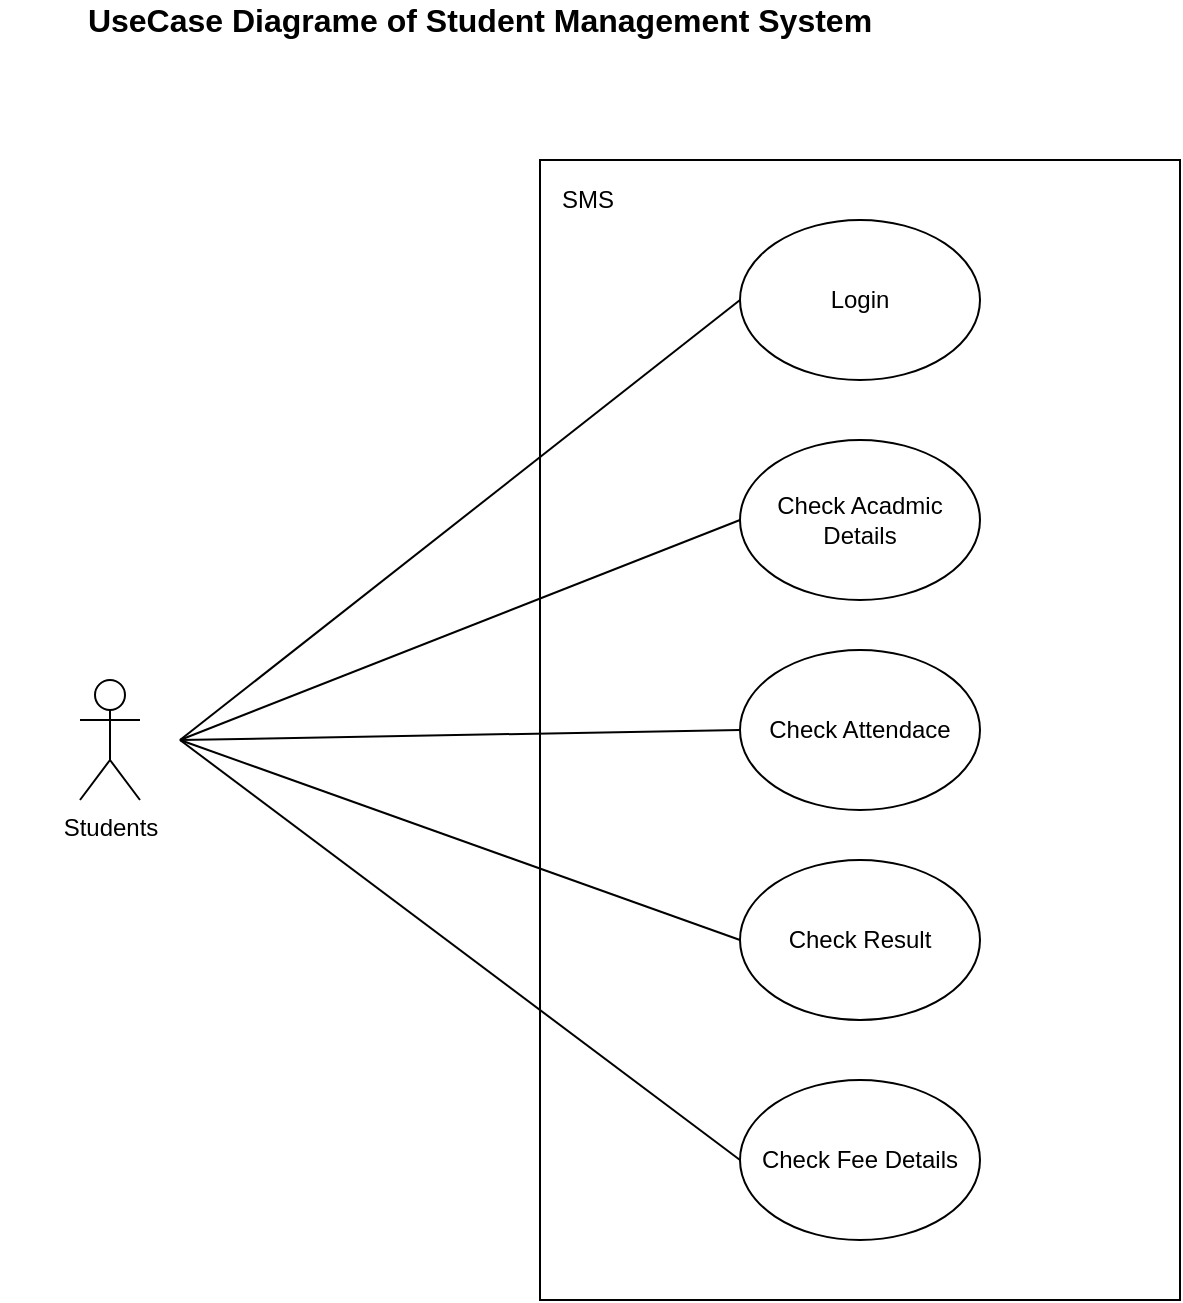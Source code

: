<mxfile version="15.3.5" type="device" pages="5"><diagram id="XlomQYVbaNhIB9aRXFnE" name="UseCase"><mxGraphModel dx="1422" dy="816" grid="1" gridSize="10" guides="1" tooltips="1" connect="1" arrows="1" fold="1" page="1" pageScale="1" pageWidth="827" pageHeight="1169" math="0" shadow="0"><root><mxCell id="0"/><mxCell id="1" parent="0"/><mxCell id="tP3ViSAQrSMuGdqW3ky5-1" value="Students" style="shape=umlActor;verticalLabelPosition=bottom;verticalAlign=top;html=1;hachureGap=4;pointerEvents=0;" vertex="1" parent="1"><mxGeometry x="140" y="460" width="30" height="60" as="geometry"/></mxCell><mxCell id="tP3ViSAQrSMuGdqW3ky5-2" value="" style="rounded=0;whiteSpace=wrap;html=1;hachureGap=4;pointerEvents=0;" vertex="1" parent="1"><mxGeometry x="370" y="200" width="320" height="570" as="geometry"/></mxCell><mxCell id="tP3ViSAQrSMuGdqW3ky5-3" value="Login" style="ellipse;whiteSpace=wrap;html=1;hachureGap=4;pointerEvents=0;" vertex="1" parent="1"><mxGeometry x="470" y="230" width="120" height="80" as="geometry"/></mxCell><mxCell id="tP3ViSAQrSMuGdqW3ky5-4" value="Check Acadmic Details" style="ellipse;whiteSpace=wrap;html=1;hachureGap=4;pointerEvents=0;" vertex="1" parent="1"><mxGeometry x="470" y="340" width="120" height="80" as="geometry"/></mxCell><mxCell id="tP3ViSAQrSMuGdqW3ky5-5" value="Check Attendace" style="ellipse;whiteSpace=wrap;html=1;hachureGap=4;pointerEvents=0;" vertex="1" parent="1"><mxGeometry x="470" y="445" width="120" height="80" as="geometry"/></mxCell><mxCell id="tP3ViSAQrSMuGdqW3ky5-6" value="Check Result" style="ellipse;whiteSpace=wrap;html=1;hachureGap=4;pointerEvents=0;" vertex="1" parent="1"><mxGeometry x="470" y="550" width="120" height="80" as="geometry"/></mxCell><mxCell id="tP3ViSAQrSMuGdqW3ky5-7" value="Check Fee Details" style="ellipse;whiteSpace=wrap;html=1;hachureGap=4;pointerEvents=0;" vertex="1" parent="1"><mxGeometry x="470" y="660" width="120" height="80" as="geometry"/></mxCell><mxCell id="tP3ViSAQrSMuGdqW3ky5-8" value="" style="endArrow=none;html=1;startSize=14;endSize=14;sourcePerimeterSpacing=8;targetPerimeterSpacing=8;entryX=0;entryY=0.5;entryDx=0;entryDy=0;" edge="1" parent="1" target="tP3ViSAQrSMuGdqW3ky5-5"><mxGeometry width="50" height="50" relative="1" as="geometry"><mxPoint x="190" y="490" as="sourcePoint"/><mxPoint x="440" y="520" as="targetPoint"/></mxGeometry></mxCell><mxCell id="tP3ViSAQrSMuGdqW3ky5-9" value="" style="endArrow=none;html=1;startSize=14;endSize=14;sourcePerimeterSpacing=8;targetPerimeterSpacing=8;entryX=0;entryY=0.5;entryDx=0;entryDy=0;" edge="1" parent="1" target="tP3ViSAQrSMuGdqW3ky5-6"><mxGeometry width="50" height="50" relative="1" as="geometry"><mxPoint x="190" y="490" as="sourcePoint"/><mxPoint x="480" y="495" as="targetPoint"/></mxGeometry></mxCell><mxCell id="tP3ViSAQrSMuGdqW3ky5-10" value="" style="endArrow=none;html=1;startSize=14;endSize=14;sourcePerimeterSpacing=8;targetPerimeterSpacing=8;entryX=0;entryY=0.5;entryDx=0;entryDy=0;" edge="1" parent="1" target="tP3ViSAQrSMuGdqW3ky5-7"><mxGeometry width="50" height="50" relative="1" as="geometry"><mxPoint x="190" y="490" as="sourcePoint"/><mxPoint x="480" y="600" as="targetPoint"/></mxGeometry></mxCell><mxCell id="tP3ViSAQrSMuGdqW3ky5-11" value="" style="endArrow=none;html=1;startSize=14;endSize=14;sourcePerimeterSpacing=8;targetPerimeterSpacing=8;entryX=0;entryY=0.5;entryDx=0;entryDy=0;" edge="1" parent="1" target="tP3ViSAQrSMuGdqW3ky5-3"><mxGeometry width="50" height="50" relative="1" as="geometry"><mxPoint x="190" y="490" as="sourcePoint"/><mxPoint x="440" y="520" as="targetPoint"/></mxGeometry></mxCell><mxCell id="tP3ViSAQrSMuGdqW3ky5-12" value="" style="endArrow=none;html=1;startSize=14;endSize=14;sourcePerimeterSpacing=8;targetPerimeterSpacing=8;entryX=0;entryY=0.5;entryDx=0;entryDy=0;" edge="1" parent="1" target="tP3ViSAQrSMuGdqW3ky5-4"><mxGeometry width="50" height="50" relative="1" as="geometry"><mxPoint x="190" y="490" as="sourcePoint"/><mxPoint x="440" y="520" as="targetPoint"/></mxGeometry></mxCell><mxCell id="tP3ViSAQrSMuGdqW3ky5-13" value="SMS" style="text;html=1;strokeColor=none;fillColor=none;align=center;verticalAlign=middle;whiteSpace=wrap;rounded=0;hachureGap=4;pointerEvents=0;" vertex="1" parent="1"><mxGeometry x="374" y="210" width="40" height="20" as="geometry"/></mxCell><mxCell id="tP3ViSAQrSMuGdqW3ky5-14" value="&lt;b&gt;&lt;font style=&quot;font-size: 16px&quot;&gt;UseCase Diagrame of Student Management System&lt;/font&gt;&lt;/b&gt;" style="text;html=1;strokeColor=none;fillColor=none;align=center;verticalAlign=middle;whiteSpace=wrap;rounded=0;hachureGap=4;pointerEvents=0;" vertex="1" parent="1"><mxGeometry x="100" y="120" width="480" height="20" as="geometry"/></mxCell></root></mxGraphModel></diagram><diagram id="_LX9GUpSHcWpCoIZKACL" name="Activity"><mxGraphModel dx="1422" dy="816" grid="1" gridSize="10" guides="1" tooltips="1" connect="1" arrows="1" fold="1" page="1" pageScale="1" pageWidth="827" pageHeight="1169" math="0" shadow="0"><root><mxCell id="_tXn5Nis1qM47YCm-w3l-0"/><mxCell id="_tXn5Nis1qM47YCm-w3l-1" parent="_tXn5Nis1qM47YCm-w3l-0"/><mxCell id="_tXn5Nis1qM47YCm-w3l-2" value="&lt;b&gt;&lt;font style=&quot;font-size: 15px&quot;&gt;Activity Diagram of Student Mangement System&lt;/font&gt;&lt;/b&gt;" style="text;html=1;strokeColor=none;fillColor=none;align=center;verticalAlign=middle;whiteSpace=wrap;rounded=0;hachureGap=4;pointerEvents=0;" vertex="1" parent="_tXn5Nis1qM47YCm-w3l-1"><mxGeometry x="210" y="30" width="380" height="20" as="geometry"/></mxCell><mxCell id="_tXn5Nis1qM47YCm-w3l-24" style="edgeStyle=none;curved=1;rounded=0;orthogonalLoop=1;jettySize=auto;html=1;entryX=0;entryY=0.5;entryDx=0;entryDy=0;endArrow=open;startSize=14;endSize=14;sourcePerimeterSpacing=8;targetPerimeterSpacing=8;strokeWidth=2;" edge="1" parent="_tXn5Nis1qM47YCm-w3l-1" source="_tXn5Nis1qM47YCm-w3l-20" target="_tXn5Nis1qM47YCm-w3l-23"><mxGeometry relative="1" as="geometry"/></mxCell><mxCell id="_tXn5Nis1qM47YCm-w3l-20" value="" style="shape=ellipse;html=1;dashed=0;whitespace=wrap;aspect=fixed;strokeWidth=5;perimeter=ellipsePerimeter;hachureGap=4;pointerEvents=0;fillColor=#000000;gradientColor=none;gradientDirection=radial;" vertex="1" parent="_tXn5Nis1qM47YCm-w3l-1"><mxGeometry x="230" y="90" width="60" height="60" as="geometry"/></mxCell><mxCell id="_tXn5Nis1qM47YCm-w3l-21" value="Start" style="text;html=1;strokeColor=none;fillColor=none;align=center;verticalAlign=middle;whiteSpace=wrap;rounded=0;hachureGap=4;pointerEvents=0;" vertex="1" parent="_tXn5Nis1qM47YCm-w3l-1"><mxGeometry x="240" y="160" width="40" height="20" as="geometry"/></mxCell><mxCell id="_tXn5Nis1qM47YCm-w3l-25" style="edgeStyle=none;curved=1;rounded=0;orthogonalLoop=1;jettySize=auto;html=1;endArrow=open;startSize=14;endSize=14;sourcePerimeterSpacing=8;targetPerimeterSpacing=8;strokeWidth=2;" edge="1" parent="_tXn5Nis1qM47YCm-w3l-1" source="_tXn5Nis1qM47YCm-w3l-23"><mxGeometry relative="1" as="geometry"><mxPoint x="450" y="200" as="targetPoint"/></mxGeometry></mxCell><mxCell id="_tXn5Nis1qM47YCm-w3l-23" value="Login" style="html=1;align=center;verticalAlign=top;rounded=1;absoluteArcSize=1;arcSize=10;dashed=0;hachureGap=4;pointerEvents=0;strokeWidth=2;fillColor=#FFFFFF;gradientColor=none;gradientDirection=radial;" vertex="1" parent="_tXn5Nis1qM47YCm-w3l-1"><mxGeometry x="390" y="105" width="120" height="30" as="geometry"/></mxCell><mxCell id="_tXn5Nis1qM47YCm-w3l-27" style="edgeStyle=none;rounded=0;orthogonalLoop=1;jettySize=auto;html=1;endArrow=open;sourcePerimeterSpacing=8;targetPerimeterSpacing=8;strokeWidth=2;entryX=1;entryY=0.5;entryDx=0;entryDy=0;" edge="1" parent="_tXn5Nis1qM47YCm-w3l-1" source="_tXn5Nis1qM47YCm-w3l-26" target="_tXn5Nis1qM47YCm-w3l-23"><mxGeometry relative="1" as="geometry"><mxPoint x="640" y="260" as="targetPoint"/><Array as="points"><mxPoint x="640" y="265"/><mxPoint x="640" y="120"/></Array></mxGeometry></mxCell><mxCell id="_tXn5Nis1qM47YCm-w3l-29" style="edgeStyle=none;rounded=0;orthogonalLoop=1;jettySize=auto;html=1;endArrow=open;sourcePerimeterSpacing=8;targetPerimeterSpacing=8;strokeWidth=2;" edge="1" parent="_tXn5Nis1qM47YCm-w3l-1" source="_tXn5Nis1qM47YCm-w3l-26"><mxGeometry relative="1" as="geometry"><mxPoint x="450" y="400" as="targetPoint"/></mxGeometry></mxCell><mxCell id="_tXn5Nis1qM47YCm-w3l-26" value="Check Credentials" style="rhombus;whiteSpace=wrap;html=1;hachureGap=4;pointerEvents=0;strokeWidth=2;fillColor=#FFFFFF;gradientColor=none;gradientDirection=radial;" vertex="1" parent="_tXn5Nis1qM47YCm-w3l-1"><mxGeometry x="380" y="200" width="140" height="130" as="geometry"/></mxCell><mxCell id="_tXn5Nis1qM47YCm-w3l-28" value="Invalid" style="text;html=1;strokeColor=none;fillColor=none;align=center;verticalAlign=middle;whiteSpace=wrap;rounded=0;hachureGap=4;pointerEvents=0;" vertex="1" parent="_tXn5Nis1qM47YCm-w3l-1"><mxGeometry x="560" y="240" width="40" height="20" as="geometry"/></mxCell><mxCell id="_tXn5Nis1qM47YCm-w3l-30" value="Valid" style="text;html=1;strokeColor=none;fillColor=none;align=center;verticalAlign=middle;whiteSpace=wrap;rounded=0;hachureGap=4;pointerEvents=0;" vertex="1" parent="_tXn5Nis1qM47YCm-w3l-1"><mxGeometry x="450" y="350" width="40" height="20" as="geometry"/></mxCell><mxCell id="_tXn5Nis1qM47YCm-w3l-40" value="" style="html=1;points=[];perimeter=orthogonalPerimeter;fillColor=#000000;strokeColor=none;hachureGap=4;pointerEvents=0;rotation=90;" vertex="1" parent="_tXn5Nis1qM47YCm-w3l-1"><mxGeometry x="401.11" y="55.48" width="8.75" height="697.81" as="geometry"/></mxCell><mxCell id="pEF4UOp6dFWa7Y4KGy-u-14" style="edgeStyle=none;rounded=0;orthogonalLoop=1;jettySize=auto;html=1;entryX=-0.289;entryY=0.942;entryDx=0;entryDy=0;entryPerimeter=0;endArrow=open;sourcePerimeterSpacing=8;targetPerimeterSpacing=8;strokeWidth=2;" edge="1" parent="_tXn5Nis1qM47YCm-w3l-1" source="_tXn5Nis1qM47YCm-w3l-43" target="pEF4UOp6dFWa7Y4KGy-u-9"><mxGeometry relative="1" as="geometry"/></mxCell><mxCell id="_tXn5Nis1qM47YCm-w3l-43" value="View Attendace" style="html=1;align=center;verticalAlign=top;rounded=1;absoluteArcSize=1;arcSize=10;dashed=0;hachureGap=4;pointerEvents=0;strokeWidth=2;fillColor=#FFFFFF;gradientColor=none;gradientDirection=radial;" vertex="1" parent="_tXn5Nis1qM47YCm-w3l-1"><mxGeometry x="30" y="490" width="140" height="40" as="geometry"/></mxCell><mxCell id="pEF4UOp6dFWa7Y4KGy-u-15" style="edgeStyle=none;rounded=0;orthogonalLoop=1;jettySize=auto;html=1;entryX=-0.403;entryY=0.637;entryDx=0;entryDy=0;entryPerimeter=0;endArrow=open;sourcePerimeterSpacing=8;targetPerimeterSpacing=8;strokeWidth=2;" edge="1" parent="_tXn5Nis1qM47YCm-w3l-1" source="_tXn5Nis1qM47YCm-w3l-44" target="pEF4UOp6dFWa7Y4KGy-u-9"><mxGeometry relative="1" as="geometry"/></mxCell><mxCell id="_tXn5Nis1qM47YCm-w3l-44" value="Check Result" style="html=1;align=center;verticalAlign=top;rounded=1;absoluteArcSize=1;arcSize=10;dashed=0;hachureGap=4;pointerEvents=0;strokeWidth=2;fillColor=#FFFFFF;gradientColor=none;gradientDirection=radial;" vertex="1" parent="_tXn5Nis1qM47YCm-w3l-1"><mxGeometry x="240" y="490" width="140" height="40" as="geometry"/></mxCell><mxCell id="pEF4UOp6dFWa7Y4KGy-u-11" style="edgeStyle=none;rounded=0;orthogonalLoop=1;jettySize=auto;html=1;entryX=0.168;entryY=0.307;entryDx=0;entryDy=0;entryPerimeter=0;endArrow=open;sourcePerimeterSpacing=8;targetPerimeterSpacing=8;strokeWidth=2;" edge="1" parent="_tXn5Nis1qM47YCm-w3l-1" source="_tXn5Nis1qM47YCm-w3l-45" target="pEF4UOp6dFWa7Y4KGy-u-9"><mxGeometry relative="1" as="geometry"/></mxCell><mxCell id="_tXn5Nis1qM47YCm-w3l-45" value="View Acadmic Details" style="html=1;align=center;verticalAlign=top;rounded=1;absoluteArcSize=1;arcSize=10;dashed=0;hachureGap=4;pointerEvents=0;strokeWidth=2;fillColor=#FFFFFF;gradientColor=none;gradientDirection=radial;" vertex="1" parent="_tXn5Nis1qM47YCm-w3l-1"><mxGeometry x="470" y="490" width="140" height="40" as="geometry"/></mxCell><mxCell id="pEF4UOp6dFWa7Y4KGy-u-0" style="edgeStyle=none;rounded=0;orthogonalLoop=1;jettySize=auto;html=1;endArrow=open;sourcePerimeterSpacing=8;targetPerimeterSpacing=8;strokeWidth=2;" edge="1" parent="_tXn5Nis1qM47YCm-w3l-1" source="_tXn5Nis1qM47YCm-w3l-46"><mxGeometry relative="1" as="geometry"><mxPoint x="740" y="590" as="targetPoint"/></mxGeometry></mxCell><mxCell id="_tXn5Nis1qM47YCm-w3l-46" value="Apply Leave" style="html=1;align=center;verticalAlign=top;rounded=1;absoluteArcSize=1;arcSize=10;dashed=0;hachureGap=4;pointerEvents=0;strokeWidth=2;fillColor=#FFFFFF;gradientColor=none;gradientDirection=radial;" vertex="1" parent="_tXn5Nis1qM47YCm-w3l-1"><mxGeometry x="670" y="490" width="140" height="40" as="geometry"/></mxCell><mxCell id="_tXn5Nis1qM47YCm-w3l-47" value="" style="endArrow=classic;html=1;sourcePerimeterSpacing=8;targetPerimeterSpacing=8;strokeWidth=2;" edge="1" parent="_tXn5Nis1qM47YCm-w3l-1" source="_tXn5Nis1qM47YCm-w3l-40"><mxGeometry width="50" height="50" relative="1" as="geometry"><mxPoint x="90" y="430" as="sourcePoint"/><mxPoint x="100" y="490" as="targetPoint"/></mxGeometry></mxCell><mxCell id="_tXn5Nis1qM47YCm-w3l-48" value="" style="endArrow=classic;html=1;sourcePerimeterSpacing=8;targetPerimeterSpacing=8;strokeWidth=2;" edge="1" parent="_tXn5Nis1qM47YCm-w3l-1"><mxGeometry width="50" height="50" relative="1" as="geometry"><mxPoint x="539.5" y="416.76" as="sourcePoint"/><mxPoint x="539.5" y="490" as="targetPoint"/></mxGeometry></mxCell><mxCell id="_tXn5Nis1qM47YCm-w3l-49" value="" style="endArrow=classic;html=1;sourcePerimeterSpacing=8;targetPerimeterSpacing=8;strokeWidth=2;" edge="1" parent="_tXn5Nis1qM47YCm-w3l-1"><mxGeometry width="50" height="50" relative="1" as="geometry"><mxPoint x="309.5" y="416.76" as="sourcePoint"/><mxPoint x="309.5" y="490" as="targetPoint"/></mxGeometry></mxCell><mxCell id="_tXn5Nis1qM47YCm-w3l-50" value="" style="endArrow=classic;html=1;sourcePerimeterSpacing=8;targetPerimeterSpacing=8;strokeWidth=2;" edge="1" parent="_tXn5Nis1qM47YCm-w3l-1"><mxGeometry width="50" height="50" relative="1" as="geometry"><mxPoint x="739.5" y="416.76" as="sourcePoint"/><mxPoint x="739.5" y="490" as="targetPoint"/></mxGeometry></mxCell><mxCell id="pEF4UOp6dFWa7Y4KGy-u-10" style="edgeStyle=none;rounded=0;orthogonalLoop=1;jettySize=auto;html=1;entryX=0.168;entryY=0.022;entryDx=0;entryDy=0;entryPerimeter=0;endArrow=open;sourcePerimeterSpacing=8;targetPerimeterSpacing=8;strokeWidth=2;" edge="1" parent="_tXn5Nis1qM47YCm-w3l-1" source="pEF4UOp6dFWa7Y4KGy-u-1" target="pEF4UOp6dFWa7Y4KGy-u-9"><mxGeometry relative="1" as="geometry"/></mxCell><mxCell id="pEF4UOp6dFWa7Y4KGy-u-1" value="Check Leave Status" style="html=1;align=center;verticalAlign=top;rounded=1;absoluteArcSize=1;arcSize=10;dashed=0;hachureGap=4;pointerEvents=0;strokeWidth=2;fillColor=#FFFFFF;gradientColor=none;gradientDirection=radial;" vertex="1" parent="_tXn5Nis1qM47YCm-w3l-1"><mxGeometry x="670" y="590" width="140" height="40" as="geometry"/></mxCell><mxCell id="pEF4UOp6dFWa7Y4KGy-u-6" style="edgeStyle=none;rounded=0;orthogonalLoop=1;jettySize=auto;html=1;entryX=0.5;entryY=0;entryDx=0;entryDy=0;endArrow=open;sourcePerimeterSpacing=8;targetPerimeterSpacing=8;strokeWidth=2;" edge="1" parent="_tXn5Nis1qM47YCm-w3l-1" source="pEF4UOp6dFWa7Y4KGy-u-3" target="pEF4UOp6dFWa7Y4KGy-u-5"><mxGeometry relative="1" as="geometry"/></mxCell><mxCell id="pEF4UOp6dFWa7Y4KGy-u-3" value="Complain" style="html=1;align=center;verticalAlign=top;rounded=1;absoluteArcSize=1;arcSize=10;dashed=0;hachureGap=4;pointerEvents=0;strokeWidth=2;fillColor=#FFFFFF;gradientColor=none;gradientDirection=radial;" vertex="1" parent="_tXn5Nis1qM47YCm-w3l-1"><mxGeometry x="370" y="560" width="140" height="40" as="geometry"/></mxCell><mxCell id="pEF4UOp6dFWa7Y4KGy-u-4" value="" style="endArrow=classic;html=1;sourcePerimeterSpacing=8;targetPerimeterSpacing=8;strokeWidth=2;" edge="1" parent="_tXn5Nis1qM47YCm-w3l-1"><mxGeometry width="50" height="50" relative="1" as="geometry"><mxPoint x="440" y="410" as="sourcePoint"/><mxPoint x="439.5" y="560" as="targetPoint"/></mxGeometry></mxCell><mxCell id="pEF4UOp6dFWa7Y4KGy-u-13" style="edgeStyle=none;rounded=0;orthogonalLoop=1;jettySize=auto;html=1;endArrow=open;sourcePerimeterSpacing=8;targetPerimeterSpacing=8;strokeWidth=2;entryX=-0.518;entryY=0.452;entryDx=0;entryDy=0;entryPerimeter=0;" edge="1" parent="_tXn5Nis1qM47YCm-w3l-1" source="pEF4UOp6dFWa7Y4KGy-u-5" target="pEF4UOp6dFWa7Y4KGy-u-9"><mxGeometry relative="1" as="geometry"/></mxCell><mxCell id="pEF4UOp6dFWa7Y4KGy-u-5" value="Check Complain Status" style="html=1;align=center;verticalAlign=top;rounded=1;absoluteArcSize=1;arcSize=10;dashed=0;hachureGap=4;pointerEvents=0;strokeWidth=2;fillColor=#FFFFFF;gradientColor=none;gradientDirection=radial;" vertex="1" parent="_tXn5Nis1qM47YCm-w3l-1"><mxGeometry x="370" y="640" width="140" height="40" as="geometry"/></mxCell><mxCell id="pEF4UOp6dFWa7Y4KGy-u-16" style="edgeStyle=none;rounded=0;orthogonalLoop=1;jettySize=auto;html=1;endArrow=open;sourcePerimeterSpacing=8;targetPerimeterSpacing=8;strokeWidth=2;" edge="1" parent="_tXn5Nis1qM47YCm-w3l-1" source="pEF4UOp6dFWa7Y4KGy-u-9"><mxGeometry relative="1" as="geometry"><mxPoint x="405.485" y="850" as="targetPoint"/></mxGeometry></mxCell><mxCell id="pEF4UOp6dFWa7Y4KGy-u-9" value="" style="html=1;points=[];perimeter=orthogonalPerimeter;fillColor=#000000;strokeColor=none;hachureGap=4;pointerEvents=0;rotation=90;" vertex="1" parent="_tXn5Nis1qM47YCm-w3l-1"><mxGeometry x="401.11" y="410" width="8.75" height="697.81" as="geometry"/></mxCell><mxCell id="pEF4UOp6dFWa7Y4KGy-u-18" style="edgeStyle=none;rounded=0;orthogonalLoop=1;jettySize=auto;html=1;endArrow=open;sourcePerimeterSpacing=8;targetPerimeterSpacing=8;strokeWidth=2;" edge="1" parent="_tXn5Nis1qM47YCm-w3l-1" source="pEF4UOp6dFWa7Y4KGy-u-17"><mxGeometry relative="1" as="geometry"><mxPoint x="405.49" y="950" as="targetPoint"/></mxGeometry></mxCell><mxCell id="pEF4UOp6dFWa7Y4KGy-u-17" value="Logout" style="html=1;align=center;verticalAlign=top;rounded=1;absoluteArcSize=1;arcSize=10;dashed=0;hachureGap=4;pointerEvents=0;strokeWidth=2;fillColor=#FFFFFF;gradientColor=none;gradientDirection=radial;" vertex="1" parent="_tXn5Nis1qM47YCm-w3l-1"><mxGeometry x="335.49" y="850" width="140" height="40" as="geometry"/></mxCell><mxCell id="pEF4UOp6dFWa7Y4KGy-u-19" value="" style="ellipse;html=1;shape=endState;fillColor=#000000;strokeColor=#000000;hachureGap=4;pointerEvents=0;" vertex="1" parent="_tXn5Nis1qM47YCm-w3l-1"><mxGeometry x="370" y="950" width="70" height="70" as="geometry"/></mxCell><mxCell id="pEF4UOp6dFWa7Y4KGy-u-20" value="END" style="text;html=1;strokeColor=none;fillColor=none;align=center;verticalAlign=middle;whiteSpace=wrap;rounded=0;hachureGap=4;pointerEvents=0;" vertex="1" parent="_tXn5Nis1qM47YCm-w3l-1"><mxGeometry x="385.49" y="1030" width="40" height="20" as="geometry"/></mxCell></root></mxGraphModel></diagram><diagram id="bSNtBZ5DgcBnNfjZO1TJ" name="Class"><mxGraphModel dx="1497" dy="859" grid="1" gridSize="10" guides="1" tooltips="1" connect="1" arrows="1" fold="1" page="1" pageScale="1" pageWidth="1169" pageHeight="827" math="0" shadow="0"><root><mxCell id="0lJFjhC4UNbr6McJSSHr-0"/><mxCell id="0lJFjhC4UNbr6McJSSHr-1" parent="0lJFjhC4UNbr6McJSSHr-0"/><mxCell id="4aO3_w1DqB-VNPrBm2tb-3" value="User" style="swimlane;fontStyle=1;align=center;verticalAlign=top;childLayout=stackLayout;horizontal=1;startSize=26;horizontalStack=0;resizeParent=1;resizeParentMax=0;resizeLast=0;collapsible=1;marginBottom=0;hachureGap=4;pointerEvents=0;strokeWidth=2;fillColor=#FFFFFF;gradientColor=none;gradientDirection=radial;" vertex="1" parent="0lJFjhC4UNbr6McJSSHr-1"><mxGeometry x="490" y="110" width="180" height="134" as="geometry"/></mxCell><mxCell id="4aO3_w1DqB-VNPrBm2tb-4" value="- Username: string&#10;- Password: string&#10;- loginresult: string" style="text;strokeColor=none;fillColor=none;align=left;verticalAlign=top;spacingLeft=4;spacingRight=4;overflow=hidden;rotatable=0;points=[[0,0.5],[1,0.5]];portConstraint=eastwest;" vertex="1" parent="4aO3_w1DqB-VNPrBm2tb-3"><mxGeometry y="26" width="180" height="64" as="geometry"/></mxCell><mxCell id="4aO3_w1DqB-VNPrBm2tb-5" value="" style="line;strokeWidth=1;fillColor=none;align=left;verticalAlign=middle;spacingTop=-1;spacingLeft=3;spacingRight=3;rotatable=0;labelPosition=right;points=[];portConstraint=eastwest;" vertex="1" parent="4aO3_w1DqB-VNPrBm2tb-3"><mxGeometry y="90" width="180" height="8" as="geometry"/></mxCell><mxCell id="4aO3_w1DqB-VNPrBm2tb-6" value="+ loginstatus(): bool" style="text;strokeColor=none;fillColor=none;align=left;verticalAlign=top;spacingLeft=4;spacingRight=4;overflow=hidden;rotatable=0;points=[[0,0.5],[1,0.5]];portConstraint=eastwest;" vertex="1" parent="4aO3_w1DqB-VNPrBm2tb-3"><mxGeometry y="98" width="180" height="36" as="geometry"/></mxCell><mxCell id="4aO3_w1DqB-VNPrBm2tb-16" style="edgeStyle=none;rounded=0;orthogonalLoop=1;jettySize=auto;html=1;entryX=1;entryY=0.082;entryDx=0;entryDy=0;endArrow=open;sourcePerimeterSpacing=8;targetPerimeterSpacing=8;strokeWidth=2;entryPerimeter=0;" edge="1" parent="0lJFjhC4UNbr6McJSSHr-1" source="4aO3_w1DqB-VNPrBm2tb-7" target="4aO3_w1DqB-VNPrBm2tb-3"><mxGeometry relative="1" as="geometry"><Array as="points"><mxPoint x="910" y="121"/></Array></mxGeometry></mxCell><mxCell id="4aO3_w1DqB-VNPrBm2tb-7" value="Admin" style="swimlane;fontStyle=1;align=center;verticalAlign=top;childLayout=stackLayout;horizontal=1;startSize=26;horizontalStack=0;resizeParent=1;resizeParentMax=0;resizeLast=0;collapsible=1;marginBottom=0;hachureGap=4;pointerEvents=0;strokeWidth=2;fillColor=#FFFFFF;gradientColor=none;gradientDirection=radial;" vertex="1" parent="0lJFjhC4UNbr6McJSSHr-1"><mxGeometry x="820" y="190" width="180" height="134" as="geometry"/></mxCell><mxCell id="4aO3_w1DqB-VNPrBm2tb-8" value="- Name: string&#10;- ID: int&#10;- Post: string" style="text;strokeColor=none;fillColor=none;align=left;verticalAlign=top;spacingLeft=4;spacingRight=4;overflow=hidden;rotatable=0;points=[[0,0.5],[1,0.5]];portConstraint=eastwest;" vertex="1" parent="4aO3_w1DqB-VNPrBm2tb-7"><mxGeometry y="26" width="180" height="64" as="geometry"/></mxCell><mxCell id="4aO3_w1DqB-VNPrBm2tb-9" value="" style="line;strokeWidth=1;fillColor=none;align=left;verticalAlign=middle;spacingTop=-1;spacingLeft=3;spacingRight=3;rotatable=0;labelPosition=right;points=[];portConstraint=eastwest;" vertex="1" parent="4aO3_w1DqB-VNPrBm2tb-7"><mxGeometry y="90" width="180" height="8" as="geometry"/></mxCell><mxCell id="4aO3_w1DqB-VNPrBm2tb-10" value="+ admininfo(): void" style="text;strokeColor=none;fillColor=none;align=left;verticalAlign=top;spacingLeft=4;spacingRight=4;overflow=hidden;rotatable=0;points=[[0,0.5],[1,0.5]];portConstraint=eastwest;" vertex="1" parent="4aO3_w1DqB-VNPrBm2tb-7"><mxGeometry y="98" width="180" height="36" as="geometry"/></mxCell><mxCell id="4aO3_w1DqB-VNPrBm2tb-15" style="edgeStyle=none;rounded=0;orthogonalLoop=1;jettySize=auto;html=1;endArrow=open;sourcePerimeterSpacing=8;targetPerimeterSpacing=8;strokeWidth=2;entryX=-0.022;entryY=0.097;entryDx=0;entryDy=0;entryPerimeter=0;" edge="1" parent="0lJFjhC4UNbr6McJSSHr-1" source="4aO3_w1DqB-VNPrBm2tb-11" target="4aO3_w1DqB-VNPrBm2tb-3"><mxGeometry relative="1" as="geometry"><mxPoint x="480" y="120" as="targetPoint"/><Array as="points"><mxPoint x="260" y="123"/></Array></mxGeometry></mxCell><mxCell id="4aO3_w1DqB-VNPrBm2tb-11" value="Student" style="swimlane;fontStyle=1;align=center;verticalAlign=top;childLayout=stackLayout;horizontal=1;startSize=26;horizontalStack=0;resizeParent=1;resizeParentMax=0;resizeLast=0;collapsible=1;marginBottom=0;hachureGap=4;pointerEvents=0;strokeWidth=2;fillColor=#FFFFFF;gradientColor=none;gradientDirection=radial;" vertex="1" parent="0lJFjhC4UNbr6McJSSHr-1"><mxGeometry x="170" y="190" width="180" height="134" as="geometry"/></mxCell><mxCell id="4aO3_w1DqB-VNPrBm2tb-12" value="- Name: string&#10;- ID: int&#10;- Age: int" style="text;strokeColor=none;fillColor=none;align=left;verticalAlign=top;spacingLeft=4;spacingRight=4;overflow=hidden;rotatable=0;points=[[0,0.5],[1,0.5]];portConstraint=eastwest;" vertex="1" parent="4aO3_w1DqB-VNPrBm2tb-11"><mxGeometry y="26" width="180" height="64" as="geometry"/></mxCell><mxCell id="4aO3_w1DqB-VNPrBm2tb-13" value="" style="line;strokeWidth=1;fillColor=none;align=left;verticalAlign=middle;spacingTop=-1;spacingLeft=3;spacingRight=3;rotatable=0;labelPosition=right;points=[];portConstraint=eastwest;" vertex="1" parent="4aO3_w1DqB-VNPrBm2tb-11"><mxGeometry y="90" width="180" height="8" as="geometry"/></mxCell><mxCell id="4aO3_w1DqB-VNPrBm2tb-14" value="+ studentinfo(): void" style="text;strokeColor=none;fillColor=none;align=left;verticalAlign=top;spacingLeft=4;spacingRight=4;overflow=hidden;rotatable=0;points=[[0,0.5],[1,0.5]];portConstraint=eastwest;" vertex="1" parent="4aO3_w1DqB-VNPrBm2tb-11"><mxGeometry y="98" width="180" height="36" as="geometry"/></mxCell><mxCell id="4aO3_w1DqB-VNPrBm2tb-25" style="edgeStyle=none;rounded=0;orthogonalLoop=1;jettySize=auto;html=1;entryX=0.006;entryY=0.067;entryDx=0;entryDy=0;entryPerimeter=0;endArrow=open;sourcePerimeterSpacing=8;targetPerimeterSpacing=8;strokeWidth=2;" edge="1" parent="0lJFjhC4UNbr6McJSSHr-1" source="4aO3_w1DqB-VNPrBm2tb-17" target="4aO3_w1DqB-VNPrBm2tb-11"><mxGeometry relative="1" as="geometry"><Array as="points"><mxPoint x="110" y="199"/></Array></mxGeometry></mxCell><mxCell id="4aO3_w1DqB-VNPrBm2tb-17" value="Attendance" style="swimlane;fontStyle=1;align=center;verticalAlign=top;childLayout=stackLayout;horizontal=1;startSize=26;horizontalStack=0;resizeParent=1;resizeParentMax=0;resizeLast=0;collapsible=1;marginBottom=0;hachureGap=4;pointerEvents=0;strokeWidth=2;fillColor=#FFFFFF;gradientColor=none;gradientDirection=radial;" vertex="1" parent="0lJFjhC4UNbr6McJSSHr-1"><mxGeometry x="30" y="380" width="160" height="104" as="geometry"/></mxCell><mxCell id="4aO3_w1DqB-VNPrBm2tb-18" value="+ date: date&#10;+ id: int" style="text;strokeColor=none;fillColor=none;align=left;verticalAlign=top;spacingLeft=4;spacingRight=4;overflow=hidden;rotatable=0;points=[[0,0.5],[1,0.5]];portConstraint=eastwest;" vertex="1" parent="4aO3_w1DqB-VNPrBm2tb-17"><mxGeometry y="26" width="160" height="44" as="geometry"/></mxCell><mxCell id="4aO3_w1DqB-VNPrBm2tb-19" value="" style="line;strokeWidth=1;fillColor=none;align=left;verticalAlign=middle;spacingTop=-1;spacingLeft=3;spacingRight=3;rotatable=0;labelPosition=right;points=[];portConstraint=eastwest;" vertex="1" parent="4aO3_w1DqB-VNPrBm2tb-17"><mxGeometry y="70" width="160" height="8" as="geometry"/></mxCell><mxCell id="4aO3_w1DqB-VNPrBm2tb-20" value="+ attendaceinfo(): bool" style="text;strokeColor=none;fillColor=none;align=left;verticalAlign=top;spacingLeft=4;spacingRight=4;overflow=hidden;rotatable=0;points=[[0,0.5],[1,0.5]];portConstraint=eastwest;" vertex="1" parent="4aO3_w1DqB-VNPrBm2tb-17"><mxGeometry y="78" width="160" height="26" as="geometry"/></mxCell><mxCell id="4aO3_w1DqB-VNPrBm2tb-26" style="edgeStyle=none;rounded=0;orthogonalLoop=1;jettySize=auto;html=1;endArrow=open;sourcePerimeterSpacing=8;targetPerimeterSpacing=8;strokeWidth=2;entryX=0.994;entryY=0.082;entryDx=0;entryDy=0;entryPerimeter=0;" edge="1" parent="0lJFjhC4UNbr6McJSSHr-1" source="4aO3_w1DqB-VNPrBm2tb-21" target="4aO3_w1DqB-VNPrBm2tb-11"><mxGeometry relative="1" as="geometry"><Array as="points"><mxPoint x="390" y="201"/></Array></mxGeometry></mxCell><mxCell id="4aO3_w1DqB-VNPrBm2tb-21" value="Result" style="swimlane;fontStyle=1;align=center;verticalAlign=top;childLayout=stackLayout;horizontal=1;startSize=26;horizontalStack=0;resizeParent=1;resizeParentMax=0;resizeLast=0;collapsible=1;marginBottom=0;hachureGap=4;pointerEvents=0;strokeWidth=2;fillColor=#FFFFFF;gradientColor=none;gradientDirection=radial;" vertex="1" parent="0lJFjhC4UNbr6McJSSHr-1"><mxGeometry x="310" y="380" width="160" height="114" as="geometry"/></mxCell><mxCell id="4aO3_w1DqB-VNPrBm2tb-22" value="+ marks: float&#10;+ percentahe: double&#10;+ id: int" style="text;strokeColor=none;fillColor=none;align=left;verticalAlign=top;spacingLeft=4;spacingRight=4;overflow=hidden;rotatable=0;points=[[0,0.5],[1,0.5]];portConstraint=eastwest;" vertex="1" parent="4aO3_w1DqB-VNPrBm2tb-21"><mxGeometry y="26" width="160" height="54" as="geometry"/></mxCell><mxCell id="4aO3_w1DqB-VNPrBm2tb-23" value="" style="line;strokeWidth=1;fillColor=none;align=left;verticalAlign=middle;spacingTop=-1;spacingLeft=3;spacingRight=3;rotatable=0;labelPosition=right;points=[];portConstraint=eastwest;" vertex="1" parent="4aO3_w1DqB-VNPrBm2tb-21"><mxGeometry y="80" width="160" height="8" as="geometry"/></mxCell><mxCell id="4aO3_w1DqB-VNPrBm2tb-24" value="+ method(type): type" style="text;strokeColor=none;fillColor=none;align=left;verticalAlign=top;spacingLeft=4;spacingRight=4;overflow=hidden;rotatable=0;points=[[0,0.5],[1,0.5]];portConstraint=eastwest;" vertex="1" parent="4aO3_w1DqB-VNPrBm2tb-21"><mxGeometry y="88" width="160" height="26" as="geometry"/></mxCell><mxCell id="4aO3_w1DqB-VNPrBm2tb-32" style="edgeStyle=none;rounded=0;orthogonalLoop=1;jettySize=auto;html=1;entryX=0.5;entryY=1.167;entryDx=0;entryDy=0;entryPerimeter=0;endArrow=open;sourcePerimeterSpacing=8;targetPerimeterSpacing=8;strokeWidth=2;" edge="1" parent="0lJFjhC4UNbr6McJSSHr-1" source="4aO3_w1DqB-VNPrBm2tb-27" target="4aO3_w1DqB-VNPrBm2tb-14"><mxGeometry relative="1" as="geometry"/></mxCell><mxCell id="4aO3_w1DqB-VNPrBm2tb-27" value="FEE's" style="swimlane;fontStyle=1;align=center;verticalAlign=top;childLayout=stackLayout;horizontal=1;startSize=26;horizontalStack=0;resizeParent=1;resizeParentMax=0;resizeLast=0;collapsible=1;marginBottom=0;hachureGap=4;pointerEvents=0;strokeWidth=2;fillColor=#FFFFFF;gradientColor=none;gradientDirection=radial;" vertex="1" parent="0lJFjhC4UNbr6McJSSHr-1"><mxGeometry x="180" y="530" width="160" height="124" as="geometry"/></mxCell><mxCell id="4aO3_w1DqB-VNPrBm2tb-28" value="+ id: int&#10;+ amount: float&#10;+ mob_no: longint" style="text;strokeColor=none;fillColor=none;align=left;verticalAlign=top;spacingLeft=4;spacingRight=4;overflow=hidden;rotatable=0;points=[[0,0.5],[1,0.5]];portConstraint=eastwest;" vertex="1" parent="4aO3_w1DqB-VNPrBm2tb-27"><mxGeometry y="26" width="160" height="64" as="geometry"/></mxCell><mxCell id="4aO3_w1DqB-VNPrBm2tb-29" value="" style="line;strokeWidth=1;fillColor=none;align=left;verticalAlign=middle;spacingTop=-1;spacingLeft=3;spacingRight=3;rotatable=0;labelPosition=right;points=[];portConstraint=eastwest;" vertex="1" parent="4aO3_w1DqB-VNPrBm2tb-27"><mxGeometry y="90" width="160" height="8" as="geometry"/></mxCell><mxCell id="4aO3_w1DqB-VNPrBm2tb-30" value="+ feaclear(): bool" style="text;strokeColor=none;fillColor=none;align=left;verticalAlign=top;spacingLeft=4;spacingRight=4;overflow=hidden;rotatable=0;points=[[0,0.5],[1,0.5]];portConstraint=eastwest;" vertex="1" parent="4aO3_w1DqB-VNPrBm2tb-27"><mxGeometry y="98" width="160" height="26" as="geometry"/></mxCell><mxCell id="4aO3_w1DqB-VNPrBm2tb-37" style="edgeStyle=none;rounded=0;orthogonalLoop=1;jettySize=auto;html=1;entryX=-0.011;entryY=0.075;entryDx=0;entryDy=0;entryPerimeter=0;endArrow=open;sourcePerimeterSpacing=8;targetPerimeterSpacing=8;strokeWidth=2;" edge="1" parent="0lJFjhC4UNbr6McJSSHr-1" source="4aO3_w1DqB-VNPrBm2tb-33" target="4aO3_w1DqB-VNPrBm2tb-7"><mxGeometry relative="1" as="geometry"><Array as="points"><mxPoint x="710" y="200"/></Array></mxGeometry></mxCell><mxCell id="4aO3_w1DqB-VNPrBm2tb-33" value="Manage Students" style="swimlane;fontStyle=1;align=center;verticalAlign=top;childLayout=stackLayout;horizontal=1;startSize=26;horizontalStack=0;resizeParent=1;resizeParentMax=0;resizeLast=0;collapsible=1;marginBottom=0;hachureGap=4;pointerEvents=0;strokeWidth=2;fillColor=#FFFFFF;gradientColor=none;gradientDirection=radial;" vertex="1" parent="0lJFjhC4UNbr6McJSSHr-1"><mxGeometry x="630" y="370" width="160" height="144" as="geometry"/></mxCell><mxCell id="4aO3_w1DqB-VNPrBm2tb-34" value="+ name: string&#10;+ age: int&#10;+ id: int&#10;+ cource: string&#10;+ dep: string" style="text;strokeColor=none;fillColor=none;align=left;verticalAlign=top;spacingLeft=4;spacingRight=4;overflow=hidden;rotatable=0;points=[[0,0.5],[1,0.5]];portConstraint=eastwest;" vertex="1" parent="4aO3_w1DqB-VNPrBm2tb-33"><mxGeometry y="26" width="160" height="84" as="geometry"/></mxCell><mxCell id="4aO3_w1DqB-VNPrBm2tb-35" value="" style="line;strokeWidth=1;fillColor=none;align=left;verticalAlign=middle;spacingTop=-1;spacingLeft=3;spacingRight=3;rotatable=0;labelPosition=right;points=[];portConstraint=eastwest;" vertex="1" parent="4aO3_w1DqB-VNPrBm2tb-33"><mxGeometry y="110" width="160" height="8" as="geometry"/></mxCell><mxCell id="4aO3_w1DqB-VNPrBm2tb-36" value="+ managet_std(): void" style="text;strokeColor=none;fillColor=none;align=left;verticalAlign=top;spacingLeft=4;spacingRight=4;overflow=hidden;rotatable=0;points=[[0,0.5],[1,0.5]];portConstraint=eastwest;" vertex="1" parent="4aO3_w1DqB-VNPrBm2tb-33"><mxGeometry y="118" width="160" height="26" as="geometry"/></mxCell><mxCell id="4aO3_w1DqB-VNPrBm2tb-42" style="edgeStyle=none;rounded=0;orthogonalLoop=1;jettySize=auto;html=1;entryX=1.014;entryY=0.078;entryDx=0;entryDy=0;entryPerimeter=0;endArrow=open;sourcePerimeterSpacing=8;targetPerimeterSpacing=8;strokeWidth=2;" edge="1" parent="0lJFjhC4UNbr6McJSSHr-1" source="4aO3_w1DqB-VNPrBm2tb-38" target="4aO3_w1DqB-VNPrBm2tb-7"><mxGeometry relative="1" as="geometry"><Array as="points"><mxPoint x="1080" y="200"/></Array></mxGeometry></mxCell><mxCell id="4aO3_w1DqB-VNPrBm2tb-38" value="Manage Academic Activity" style="swimlane;fontStyle=1;align=center;verticalAlign=top;childLayout=stackLayout;horizontal=1;startSize=26;horizontalStack=0;resizeParent=1;resizeParentMax=0;resizeLast=0;collapsible=1;marginBottom=0;hachureGap=4;pointerEvents=0;strokeWidth=2;fillColor=#FFFFFF;gradientColor=none;gradientDirection=radial;" vertex="1" parent="0lJFjhC4UNbr6McJSSHr-1"><mxGeometry x="1000" y="370" width="160" height="144" as="geometry"/></mxCell><mxCell id="4aO3_w1DqB-VNPrBm2tb-39" value="+ fee: bool&#10;+ id: int&#10;+ result: double&#10;+ placement: string&#10;+ projects: string" style="text;strokeColor=none;fillColor=none;align=left;verticalAlign=top;spacingLeft=4;spacingRight=4;overflow=hidden;rotatable=0;points=[[0,0.5],[1,0.5]];portConstraint=eastwest;" vertex="1" parent="4aO3_w1DqB-VNPrBm2tb-38"><mxGeometry y="26" width="160" height="84" as="geometry"/></mxCell><mxCell id="4aO3_w1DqB-VNPrBm2tb-40" value="" style="line;strokeWidth=1;fillColor=none;align=left;verticalAlign=middle;spacingTop=-1;spacingLeft=3;spacingRight=3;rotatable=0;labelPosition=right;points=[];portConstraint=eastwest;" vertex="1" parent="4aO3_w1DqB-VNPrBm2tb-38"><mxGeometry y="110" width="160" height="8" as="geometry"/></mxCell><mxCell id="4aO3_w1DqB-VNPrBm2tb-41" value="+ academic(): void" style="text;strokeColor=none;fillColor=none;align=left;verticalAlign=top;spacingLeft=4;spacingRight=4;overflow=hidden;rotatable=0;points=[[0,0.5],[1,0.5]];portConstraint=eastwest;" vertex="1" parent="4aO3_w1DqB-VNPrBm2tb-38"><mxGeometry y="118" width="160" height="26" as="geometry"/></mxCell><mxCell id="EqX0eFgNaWcJt_7gS0F4-0" value="&lt;b&gt;&lt;font style=&quot;font-size: 15px&quot;&gt;Class Diagram for Student Management System&lt;/font&gt;&lt;/b&gt;" style="text;html=1;strokeColor=none;fillColor=none;align=center;verticalAlign=middle;whiteSpace=wrap;rounded=0;hachureGap=4;pointerEvents=0;" vertex="1" parent="0lJFjhC4UNbr6McJSSHr-1"><mxGeometry x="330" y="40" width="500" height="20" as="geometry"/></mxCell></root></mxGraphModel></diagram><diagram id="IY8De9eLVgdYQyh3q6tW" name="Sequence"><mxGraphModel dx="1422" dy="816" grid="1" gridSize="10" guides="1" tooltips="1" connect="1" arrows="1" fold="1" page="1" pageScale="1" pageWidth="1169" pageHeight="827" math="0" shadow="0"><root><mxCell id="oWLECxUG1X_JiXExkUUm-0"/><mxCell id="oWLECxUG1X_JiXExkUUm-1" parent="oWLECxUG1X_JiXExkUUm-0"/><mxCell id="Iy01tixFSACUsss7BsmU-0" value="&lt;b&gt;&lt;font style=&quot;font-size: 16px&quot;&gt;Sequence Diagram for Student Management Systen&lt;/font&gt;&lt;/b&gt;" style="text;html=1;strokeColor=none;fillColor=none;align=center;verticalAlign=middle;whiteSpace=wrap;rounded=0;hachureGap=4;pointerEvents=0;" vertex="1" parent="oWLECxUG1X_JiXExkUUm-1"><mxGeometry x="350" y="50" width="430" height="20" as="geometry"/></mxCell><mxCell id="Iy01tixFSACUsss7BsmU-1" value="Student" style="shape=umlLifeline;participant=umlActor;perimeter=lifelinePerimeter;whiteSpace=wrap;html=1;container=1;collapsible=0;recursiveResize=0;verticalAlign=top;spacingTop=36;outlineConnect=0;hachureGap=4;pointerEvents=0;strokeWidth=2;fillColor=#FFFFFF;gradientColor=none;gradientDirection=radial;size=40;" vertex="1" parent="oWLECxUG1X_JiXExkUUm-1"><mxGeometry x="303.45" y="140" width="20" height="580" as="geometry"/></mxCell><mxCell id="Iy01tixFSACUsss7BsmU-24" value="" style="html=1;points=[];perimeter=orthogonalPerimeter;hachureGap=4;pointerEvents=0;strokeWidth=2;fillColor=#dae8fc;gradientDirection=radial;strokeColor=#6c8ebf;" vertex="1" parent="Iy01tixFSACUsss7BsmU-1"><mxGeometry x="5" y="90" width="10" height="390" as="geometry"/></mxCell><mxCell id="Iy01tixFSACUsss7BsmU-2" value="Webpage" style="shape=umlLifeline;perimeter=lifelinePerimeter;whiteSpace=wrap;html=1;container=1;collapsible=0;recursiveResize=0;outlineConnect=0;hachureGap=4;pointerEvents=0;strokeWidth=2;fillColor=#FFFFFF;gradientColor=none;gradientDirection=radial;" vertex="1" parent="oWLECxUG1X_JiXExkUUm-1"><mxGeometry x="563.45" y="140" width="100" height="580" as="geometry"/></mxCell><mxCell id="Iy01tixFSACUsss7BsmU-7" value="&lt;b&gt;Request Password&lt;/b&gt;" style="html=1;verticalAlign=bottom;endArrow=open;dashed=1;endSize=8;sourcePerimeterSpacing=8;targetPerimeterSpacing=8;strokeWidth=2;" edge="1" parent="Iy01tixFSACUsss7BsmU-2"><mxGeometry relative="1" as="geometry"><mxPoint x="30" y="140" as="sourcePoint"/><mxPoint x="-240" y="140" as="targetPoint"/></mxGeometry></mxCell><mxCell id="Iy01tixFSACUsss7BsmU-21" value="&lt;b&gt;Return Result&lt;/b&gt;" style="html=1;verticalAlign=bottom;endArrow=open;dashed=1;endSize=8;sourcePerimeterSpacing=8;targetPerimeterSpacing=8;strokeWidth=2;" edge="1" parent="Iy01tixFSACUsss7BsmU-2"><mxGeometry relative="1" as="geometry"><mxPoint x="310" y="440" as="sourcePoint"/><mxPoint x="50" y="440" as="targetPoint"/></mxGeometry></mxCell><mxCell id="Iy01tixFSACUsss7BsmU-25" value="" style="html=1;points=[];perimeter=orthogonalPerimeter;hachureGap=4;pointerEvents=0;strokeWidth=2;fillColor=#dae8fc;gradientDirection=radial;strokeColor=#6c8ebf;" vertex="1" parent="Iy01tixFSACUsss7BsmU-2"><mxGeometry x="45" y="90" width="10" height="380" as="geometry"/></mxCell><mxCell id="Iy01tixFSACUsss7BsmU-3" value="Database" style="shape=umlLifeline;perimeter=lifelinePerimeter;whiteSpace=wrap;html=1;container=1;collapsible=0;recursiveResize=0;outlineConnect=0;hachureGap=4;pointerEvents=0;strokeWidth=2;fillColor=#FFFFFF;gradientColor=none;gradientDirection=radial;" vertex="1" parent="oWLECxUG1X_JiXExkUUm-1"><mxGeometry x="833.45" y="140" width="100" height="580" as="geometry"/></mxCell><mxCell id="Iy01tixFSACUsss7BsmU-13" value="frame" style="shape=umlFrame;whiteSpace=wrap;html=1;hachureGap=4;pointerEvents=0;strokeWidth=2;fillColor=#FFFFFF;gradientColor=none;gradientDirection=radial;" vertex="1" parent="Iy01tixFSACUsss7BsmU-3"><mxGeometry x="-610" y="160" width="690" height="190" as="geometry"/></mxCell><mxCell id="Iy01tixFSACUsss7BsmU-14" value="" style="endArrow=none;dashed=1;html=1;sourcePerimeterSpacing=8;targetPerimeterSpacing=8;strokeWidth=2;exitX=-0.005;exitY=0.49;exitDx=0;exitDy=0;exitPerimeter=0;entryX=0.998;entryY=0.485;entryDx=0;entryDy=0;entryPerimeter=0;" edge="1" parent="Iy01tixFSACUsss7BsmU-3" source="Iy01tixFSACUsss7BsmU-13" target="Iy01tixFSACUsss7BsmU-13"><mxGeometry width="50" height="50" relative="1" as="geometry"><mxPoint x="-50" y="280" as="sourcePoint"/><mxPoint y="230" as="targetPoint"/></mxGeometry></mxCell><mxCell id="Iy01tixFSACUsss7BsmU-26" value="" style="html=1;points=[];perimeter=orthogonalPerimeter;hachureGap=4;pointerEvents=0;strokeWidth=2;fillColor=#fff2cc;gradientDirection=radial;strokeColor=#d6b656;" vertex="1" parent="Iy01tixFSACUsss7BsmU-3"><mxGeometry x="45" y="194" width="10" height="146" as="geometry"/></mxCell><mxCell id="Iy01tixFSACUsss7BsmU-27" value="" style="html=1;points=[];perimeter=orthogonalPerimeter;hachureGap=4;pointerEvents=0;strokeWidth=2;fillColor=#fff2cc;gradientDirection=radial;strokeColor=#d6b656;" vertex="1" parent="Iy01tixFSACUsss7BsmU-3"><mxGeometry x="45" y="400" width="10" height="60" as="geometry"/></mxCell><mxCell id="Iy01tixFSACUsss7BsmU-5" value="&lt;b&gt;Login&lt;/b&gt;" style="edgeStyle=elbowEdgeStyle;fontSize=12;html=1;endArrow=blockThin;endFill=1;startSize=14;endSize=14;sourcePerimeterSpacing=8;targetPerimeterSpacing=8;strokeWidth=2;" edge="1" parent="oWLECxUG1X_JiXExkUUm-1"><mxGeometry width="160" relative="1" as="geometry"><mxPoint x="323.45" y="240" as="sourcePoint"/><mxPoint x="603.45" y="240" as="targetPoint"/></mxGeometry></mxCell><mxCell id="Iy01tixFSACUsss7BsmU-8" value="&lt;b&gt;Password entered&lt;/b&gt;" style="edgeStyle=elbowEdgeStyle;fontSize=12;html=1;endArrow=blockThin;endFill=1;startSize=14;endSize=14;sourcePerimeterSpacing=8;targetPerimeterSpacing=8;strokeWidth=2;" edge="1" parent="oWLECxUG1X_JiXExkUUm-1"><mxGeometry width="160" relative="1" as="geometry"><mxPoint x="323.45" y="310" as="sourcePoint"/><mxPoint x="603.45" y="310" as="targetPoint"/></mxGeometry></mxCell><mxCell id="Iy01tixFSACUsss7BsmU-11" value="&lt;b&gt;check password&lt;/b&gt;" style="html=1;verticalAlign=bottom;endArrow=open;dashed=1;endSize=8;targetPerimeterSpacing=8;strokeWidth=2;startArrow=none;" edge="1" parent="oWLECxUG1X_JiXExkUUm-1"><mxGeometry x="-0.032" y="-4" relative="1" as="geometry"><mxPoint x="613.45" y="350" as="sourcePoint"/><mxPoint x="883.45" y="350" as="targetPoint"/><mxPoint as="offset"/></mxGeometry></mxCell><mxCell id="Iy01tixFSACUsss7BsmU-12" value="&lt;b&gt;Login Successfully&lt;/b&gt;" style="html=1;verticalAlign=bottom;endArrow=open;dashed=1;endSize=8;sourcePerimeterSpacing=8;targetPerimeterSpacing=8;strokeWidth=2;" edge="1" parent="oWLECxUG1X_JiXExkUUm-1" source="Iy01tixFSACUsss7BsmU-3"><mxGeometry relative="1" as="geometry"><mxPoint x="612.45" y="380" as="sourcePoint"/><mxPoint x="313.45" y="380" as="targetPoint"/><Array as="points"><mxPoint x="553.45" y="380"/></Array></mxGeometry></mxCell><mxCell id="Iy01tixFSACUsss7BsmU-15" value="[if password is correct]" style="text;html=1;strokeColor=none;fillColor=none;align=center;verticalAlign=middle;whiteSpace=wrap;rounded=0;hachureGap=4;pointerEvents=0;" vertex="1" parent="oWLECxUG1X_JiXExkUUm-1"><mxGeometry x="233.45" y="360" width="70" height="20" as="geometry"/></mxCell><mxCell id="Iy01tixFSACUsss7BsmU-16" value="[if password is incorrect]" style="text;html=1;strokeColor=none;fillColor=none;align=center;verticalAlign=middle;whiteSpace=wrap;rounded=0;hachureGap=4;pointerEvents=0;" vertex="1" parent="oWLECxUG1X_JiXExkUUm-1"><mxGeometry x="233.45" y="440" width="70" height="20" as="geometry"/></mxCell><mxCell id="Iy01tixFSACUsss7BsmU-17" value="&lt;b&gt;Login UnSuccesfull Please Renter Password&lt;/b&gt;" style="html=1;verticalAlign=bottom;endArrow=open;dashed=1;endSize=8;sourcePerimeterSpacing=8;targetPerimeterSpacing=8;strokeWidth=2;" edge="1" parent="oWLECxUG1X_JiXExkUUm-1"><mxGeometry relative="1" as="geometry"><mxPoint x="883.45" y="470" as="sourcePoint"/><mxPoint x="313.45" y="470" as="targetPoint"/></mxGeometry></mxCell><mxCell id="Iy01tixFSACUsss7BsmU-18" value="" style="html=1;verticalAlign=bottom;endArrow=none;dashed=1;endSize=8;sourcePerimeterSpacing=8;strokeWidth=2;" edge="1" parent="oWLECxUG1X_JiXExkUUm-1" source="Iy01tixFSACUsss7BsmU-2" target="Iy01tixFSACUsss7BsmU-13"><mxGeometry relative="1" as="geometry"><mxPoint x="613.45" y="340" as="sourcePoint"/><mxPoint x="873.45" y="340" as="targetPoint"/></mxGeometry></mxCell><mxCell id="Iy01tixFSACUsss7BsmU-20" value="&lt;b&gt;Check Attendance&lt;/b&gt;" style="html=1;verticalAlign=bottom;endArrow=block;startSize=14;endSize=14;sourcePerimeterSpacing=8;targetPerimeterSpacing=8;strokeWidth=2;entryX=0.5;entryY=0.671;entryDx=0;entryDy=0;entryPerimeter=0;" edge="1" parent="oWLECxUG1X_JiXExkUUm-1" source="Iy01tixFSACUsss7BsmU-1" target="Iy01tixFSACUsss7BsmU-2"><mxGeometry width="80" relative="1" as="geometry"><mxPoint x="393.45" y="530" as="sourcePoint"/><mxPoint x="543.45" y="530" as="targetPoint"/></mxGeometry></mxCell><mxCell id="Iy01tixFSACUsss7BsmU-22" value="&lt;b&gt;Request Attendace&lt;/b&gt;" style="html=1;verticalAlign=bottom;endArrow=open;dashed=1;endSize=8;sourcePerimeterSpacing=8;targetPerimeterSpacing=8;strokeWidth=2;" edge="1" parent="oWLECxUG1X_JiXExkUUm-1" source="Iy01tixFSACUsss7BsmU-2"><mxGeometry relative="1" as="geometry"><mxPoint x="787.95" y="550" as="sourcePoint"/><mxPoint x="883.45" y="560" as="targetPoint"/></mxGeometry></mxCell><mxCell id="Iy01tixFSACUsss7BsmU-23" value="&lt;b&gt;Show Attendace&lt;/b&gt;" style="html=1;verticalAlign=bottom;endArrow=block;startSize=14;endSize=14;sourcePerimeterSpacing=8;targetPerimeterSpacing=8;strokeWidth=2;" edge="1" parent="oWLECxUG1X_JiXExkUUm-1" source="Iy01tixFSACUsss7BsmU-2" target="Iy01tixFSACUsss7BsmU-1"><mxGeometry width="80" relative="1" as="geometry"><mxPoint x="553.45" y="600" as="sourcePoint"/><mxPoint x="343.45" y="600" as="targetPoint"/><Array as="points"><mxPoint x="573.45" y="600"/></Array></mxGeometry></mxCell></root></mxGraphModel></diagram><diagram id="BfX99JwjxJsULuSsVWRu" name="Level 0"><mxGraphModel dx="1422" dy="816" grid="1" gridSize="10" guides="1" tooltips="1" connect="1" arrows="1" fold="1" page="1" pageScale="1" pageWidth="1169" pageHeight="827" math="0" shadow="0"><root><mxCell id="v6fh2EuzvPeDHnkEVrUr-0"/><mxCell id="v6fh2EuzvPeDHnkEVrUr-1" parent="v6fh2EuzvPeDHnkEVrUr-0"/><mxCell id="v6fh2EuzvPeDHnkEVrUr-2" value="&lt;b&gt;&lt;font style=&quot;font-size: 16px&quot;&gt;Level 0 or Context Diagram of Student Management System&lt;/font&gt;&lt;/b&gt;" style="text;html=1;strokeColor=none;fillColor=none;align=center;verticalAlign=middle;whiteSpace=wrap;rounded=0;hachureGap=4;pointerEvents=0;" vertex="1" parent="v6fh2EuzvPeDHnkEVrUr-1"><mxGeometry x="220" y="110" width="680" height="20" as="geometry"/></mxCell><mxCell id="v6fh2EuzvPeDHnkEVrUr-3" value="&lt;b&gt;&lt;font style=&quot;font-size: 15px&quot;&gt;Student Managemnt System&lt;/font&gt;&lt;/b&gt;" style="ellipse;whiteSpace=wrap;html=1;aspect=fixed;hachureGap=4;pointerEvents=0;strokeWidth=2;fillColor=#FFFFFF;gradientColor=none;gradientDirection=radial;" vertex="1" parent="v6fh2EuzvPeDHnkEVrUr-1"><mxGeometry x="450" y="300" width="220" height="220" as="geometry"/></mxCell><mxCell id="v6fh2EuzvPeDHnkEVrUr-4" value="" style="rounded=0;whiteSpace=wrap;html=1;hachureGap=4;pointerEvents=0;strokeWidth=2;fillColor=#FFFFFF;gradientColor=none;gradientDirection=radial;" vertex="1" parent="v6fh2EuzvPeDHnkEVrUr-1"><mxGeometry x="70" y="384" width="120" height="60" as="geometry"/></mxCell><mxCell id="v6fh2EuzvPeDHnkEVrUr-5" value="" style="rounded=0;whiteSpace=wrap;html=1;hachureGap=4;pointerEvents=0;strokeWidth=2;fillColor=#FFFFFF;gradientColor=none;gradientDirection=radial;" vertex="1" parent="v6fh2EuzvPeDHnkEVrUr-1"><mxGeometry x="960" y="384" width="120" height="60" as="geometry"/></mxCell></root></mxGraphModel></diagram></mxfile>